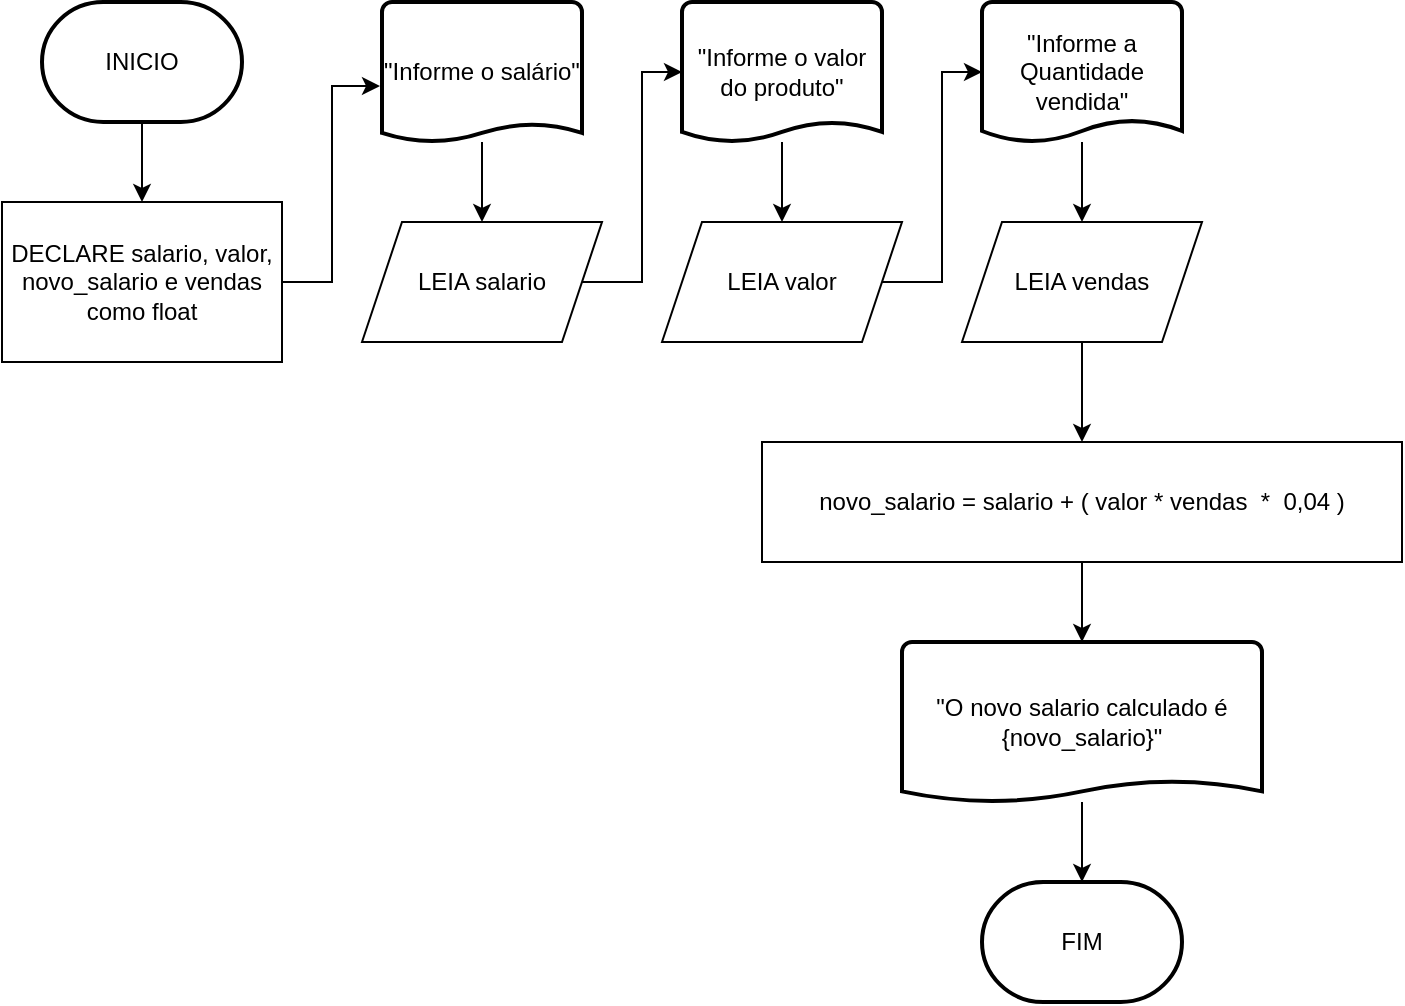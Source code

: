 <mxfile version="21.7.2" type="device">
  <diagram name="Page-1" id="5bQgWHV7Nt_kkZGxnVYT">
    <mxGraphModel dx="954" dy="602" grid="1" gridSize="10" guides="1" tooltips="1" connect="1" arrows="1" fold="1" page="1" pageScale="1" pageWidth="850" pageHeight="1100" math="0" shadow="0">
      <root>
        <mxCell id="0" />
        <mxCell id="1" parent="0" />
        <mxCell id="-x48eLpuzAiqIRGkv28W-1" value="&lt;div&gt;FIM&lt;/div&gt;" style="strokeWidth=2;html=1;shape=mxgraph.flowchart.terminator;whiteSpace=wrap;" parent="1" vertex="1">
          <mxGeometry x="565" y="740" width="100" height="60" as="geometry" />
        </mxCell>
        <mxCell id="-x48eLpuzAiqIRGkv28W-8" value="" style="edgeStyle=orthogonalEdgeStyle;rounded=0;orthogonalLoop=1;jettySize=auto;html=1;" parent="1" source="-x48eLpuzAiqIRGkv28W-2" target="-x48eLpuzAiqIRGkv28W-7" edge="1">
          <mxGeometry relative="1" as="geometry" />
        </mxCell>
        <mxCell id="-x48eLpuzAiqIRGkv28W-2" value="INICIO" style="strokeWidth=2;html=1;shape=mxgraph.flowchart.terminator;whiteSpace=wrap;" parent="1" vertex="1">
          <mxGeometry x="95" y="300" width="100" height="60" as="geometry" />
        </mxCell>
        <mxCell id="-x48eLpuzAiqIRGkv28W-14" value="" style="edgeStyle=orthogonalEdgeStyle;rounded=0;orthogonalLoop=1;jettySize=auto;html=1;" parent="1" source="-x48eLpuzAiqIRGkv28W-3" target="-x48eLpuzAiqIRGkv28W-10" edge="1">
          <mxGeometry relative="1" as="geometry" />
        </mxCell>
        <mxCell id="-x48eLpuzAiqIRGkv28W-3" value="&quot;Informe o valor do produto&quot;" style="strokeWidth=2;html=1;shape=mxgraph.flowchart.document2;whiteSpace=wrap;size=0.143;" parent="1" vertex="1">
          <mxGeometry x="415" y="300" width="100" height="70" as="geometry" />
        </mxCell>
        <mxCell id="-x48eLpuzAiqIRGkv28W-13" value="" style="edgeStyle=orthogonalEdgeStyle;rounded=0;orthogonalLoop=1;jettySize=auto;html=1;" parent="1" source="-x48eLpuzAiqIRGkv28W-4" target="-x48eLpuzAiqIRGkv28W-9" edge="1">
          <mxGeometry relative="1" as="geometry" />
        </mxCell>
        <mxCell id="-x48eLpuzAiqIRGkv28W-4" value="&quot;Informe o salário&quot;" style="strokeWidth=2;html=1;shape=mxgraph.flowchart.document2;whiteSpace=wrap;size=0.129;" parent="1" vertex="1">
          <mxGeometry x="265" y="300" width="100" height="70" as="geometry" />
        </mxCell>
        <mxCell id="-x48eLpuzAiqIRGkv28W-15" value="" style="edgeStyle=orthogonalEdgeStyle;rounded=0;orthogonalLoop=1;jettySize=auto;html=1;" parent="1" source="-x48eLpuzAiqIRGkv28W-6" target="-x48eLpuzAiqIRGkv28W-11" edge="1">
          <mxGeometry relative="1" as="geometry" />
        </mxCell>
        <mxCell id="-x48eLpuzAiqIRGkv28W-6" value="&quot;Informe a Quantidade vendida&quot;" style="strokeWidth=2;html=1;shape=mxgraph.flowchart.document2;whiteSpace=wrap;size=0.157;" parent="1" vertex="1">
          <mxGeometry x="565" y="300" width="100" height="70" as="geometry" />
        </mxCell>
        <mxCell id="-x48eLpuzAiqIRGkv28W-12" style="edgeStyle=orthogonalEdgeStyle;rounded=0;orthogonalLoop=1;jettySize=auto;html=1;entryX=-0.01;entryY=0.6;entryDx=0;entryDy=0;entryPerimeter=0;" parent="1" source="-x48eLpuzAiqIRGkv28W-7" target="-x48eLpuzAiqIRGkv28W-4" edge="1">
          <mxGeometry relative="1" as="geometry" />
        </mxCell>
        <mxCell id="-x48eLpuzAiqIRGkv28W-7" value="&lt;div&gt;DECLARE salario, valor, novo_salario e vendas como float&lt;/div&gt;" style="rounded=0;whiteSpace=wrap;html=1;" parent="1" vertex="1">
          <mxGeometry x="75" y="400" width="140" height="80" as="geometry" />
        </mxCell>
        <mxCell id="-x48eLpuzAiqIRGkv28W-16" style="edgeStyle=orthogonalEdgeStyle;rounded=0;orthogonalLoop=1;jettySize=auto;html=1;entryX=0;entryY=0.5;entryDx=0;entryDy=0;entryPerimeter=0;" parent="1" source="-x48eLpuzAiqIRGkv28W-9" target="-x48eLpuzAiqIRGkv28W-3" edge="1">
          <mxGeometry relative="1" as="geometry" />
        </mxCell>
        <mxCell id="-x48eLpuzAiqIRGkv28W-9" value="LEIA salario" style="shape=parallelogram;perimeter=parallelogramPerimeter;whiteSpace=wrap;html=1;fixedSize=1;" parent="1" vertex="1">
          <mxGeometry x="255" y="410" width="120" height="60" as="geometry" />
        </mxCell>
        <mxCell id="-x48eLpuzAiqIRGkv28W-17" style="edgeStyle=orthogonalEdgeStyle;rounded=0;orthogonalLoop=1;jettySize=auto;html=1;entryX=0;entryY=0.5;entryDx=0;entryDy=0;entryPerimeter=0;" parent="1" source="-x48eLpuzAiqIRGkv28W-10" target="-x48eLpuzAiqIRGkv28W-6" edge="1">
          <mxGeometry relative="1" as="geometry" />
        </mxCell>
        <mxCell id="-x48eLpuzAiqIRGkv28W-10" value="LEIA valor" style="shape=parallelogram;perimeter=parallelogramPerimeter;whiteSpace=wrap;html=1;fixedSize=1;" parent="1" vertex="1">
          <mxGeometry x="405" y="410" width="120" height="60" as="geometry" />
        </mxCell>
        <mxCell id="-x48eLpuzAiqIRGkv28W-19" value="" style="edgeStyle=orthogonalEdgeStyle;rounded=0;orthogonalLoop=1;jettySize=auto;html=1;" parent="1" source="-x48eLpuzAiqIRGkv28W-11" target="-x48eLpuzAiqIRGkv28W-18" edge="1">
          <mxGeometry relative="1" as="geometry" />
        </mxCell>
        <mxCell id="-x48eLpuzAiqIRGkv28W-11" value="LEIA vendas" style="shape=parallelogram;perimeter=parallelogramPerimeter;whiteSpace=wrap;html=1;fixedSize=1;" parent="1" vertex="1">
          <mxGeometry x="555" y="410" width="120" height="60" as="geometry" />
        </mxCell>
        <mxCell id="-x48eLpuzAiqIRGkv28W-21" value="" style="edgeStyle=orthogonalEdgeStyle;rounded=0;orthogonalLoop=1;jettySize=auto;html=1;" parent="1" source="-x48eLpuzAiqIRGkv28W-18" target="-x48eLpuzAiqIRGkv28W-20" edge="1">
          <mxGeometry relative="1" as="geometry" />
        </mxCell>
        <mxCell id="-x48eLpuzAiqIRGkv28W-18" value="novo_salario = salario + ( valor * vendas&amp;nbsp; *&amp;nbsp; 0,04 )" style="rounded=0;whiteSpace=wrap;html=1;" parent="1" vertex="1">
          <mxGeometry x="455" y="520" width="320" height="60" as="geometry" />
        </mxCell>
        <mxCell id="-x48eLpuzAiqIRGkv28W-22" value="" style="edgeStyle=orthogonalEdgeStyle;rounded=0;orthogonalLoop=1;jettySize=auto;html=1;" parent="1" source="-x48eLpuzAiqIRGkv28W-20" target="-x48eLpuzAiqIRGkv28W-1" edge="1">
          <mxGeometry relative="1" as="geometry" />
        </mxCell>
        <mxCell id="-x48eLpuzAiqIRGkv28W-20" value="&quot;O novo salario calculado é {novo_salario}&quot;" style="strokeWidth=2;html=1;shape=mxgraph.flowchart.document2;whiteSpace=wrap;size=0.133;" parent="1" vertex="1">
          <mxGeometry x="525" y="620" width="180" height="80" as="geometry" />
        </mxCell>
      </root>
    </mxGraphModel>
  </diagram>
</mxfile>
